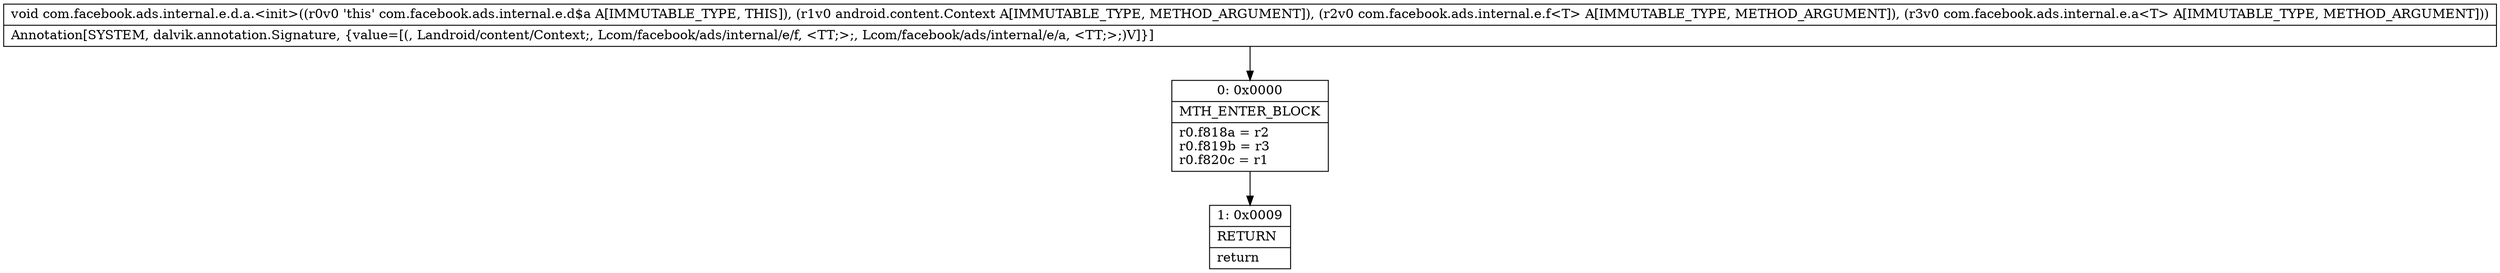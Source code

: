 digraph "CFG forcom.facebook.ads.internal.e.d.a.\<init\>(Landroid\/content\/Context;Lcom\/facebook\/ads\/internal\/e\/f;Lcom\/facebook\/ads\/internal\/e\/a;)V" {
Node_0 [shape=record,label="{0\:\ 0x0000|MTH_ENTER_BLOCK\l|r0.f818a = r2\lr0.f819b = r3\lr0.f820c = r1\l}"];
Node_1 [shape=record,label="{1\:\ 0x0009|RETURN\l|return\l}"];
MethodNode[shape=record,label="{void com.facebook.ads.internal.e.d.a.\<init\>((r0v0 'this' com.facebook.ads.internal.e.d$a A[IMMUTABLE_TYPE, THIS]), (r1v0 android.content.Context A[IMMUTABLE_TYPE, METHOD_ARGUMENT]), (r2v0 com.facebook.ads.internal.e.f\<T\> A[IMMUTABLE_TYPE, METHOD_ARGUMENT]), (r3v0 com.facebook.ads.internal.e.a\<T\> A[IMMUTABLE_TYPE, METHOD_ARGUMENT]))  | Annotation[SYSTEM, dalvik.annotation.Signature, \{value=[(, Landroid\/content\/Context;, Lcom\/facebook\/ads\/internal\/e\/f, \<TT;\>;, Lcom\/facebook\/ads\/internal\/e\/a, \<TT;\>;)V]\}]\l}"];
MethodNode -> Node_0;
Node_0 -> Node_1;
}

